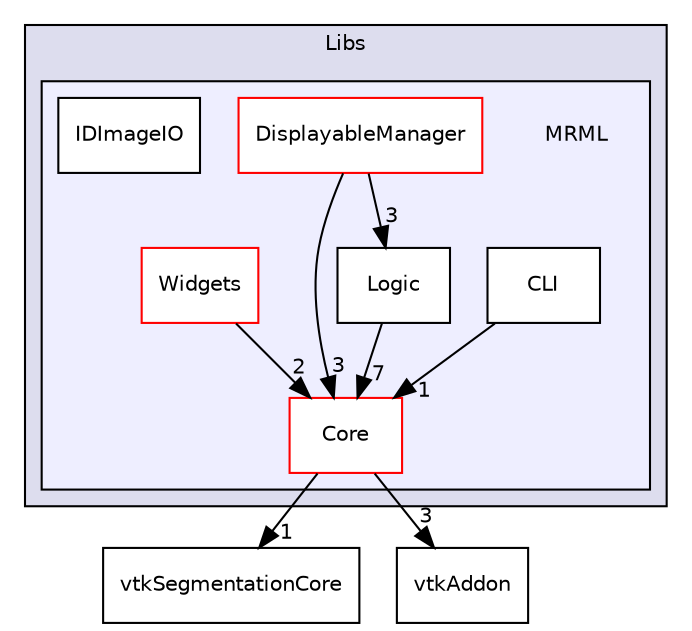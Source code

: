 digraph "Libs/MRML" {
  bgcolor=transparent;
  compound=true
  node [ fontsize="10", fontname="Helvetica"];
  edge [ labelfontsize="10", labelfontname="Helvetica"];
  subgraph clusterdir_6e6cb9563333489fde7459b1f95e59a5 {
    graph [ bgcolor="#ddddee", pencolor="black", label="Libs" fontname="Helvetica", fontsize="10", URL="dir_6e6cb9563333489fde7459b1f95e59a5.html"]
  subgraph clusterdir_bf88b8eb9079642a844821688c9bd6e7 {
    graph [ bgcolor="#eeeeff", pencolor="black", label="" URL="dir_bf88b8eb9079642a844821688c9bd6e7.html"];
    dir_bf88b8eb9079642a844821688c9bd6e7 [shape=plaintext label="MRML"];
    dir_786efe22734b93847dd887cad6b50e8d [shape=box label="CLI" color="black" fillcolor="white" style="filled" URL="dir_786efe22734b93847dd887cad6b50e8d.html"];
    dir_4aaa3159dc61d8dcfd3044c605667d3e [shape=box label="Core" color="red" fillcolor="white" style="filled" URL="dir_4aaa3159dc61d8dcfd3044c605667d3e.html"];
    dir_399ce510ec115d7054757a088079b19e [shape=box label="DisplayableManager" color="red" fillcolor="white" style="filled" URL="dir_399ce510ec115d7054757a088079b19e.html"];
    dir_f937ea12bc250d6dfe224f2216f9bffa [shape=box label="IDImageIO" color="black" fillcolor="white" style="filled" URL="dir_f937ea12bc250d6dfe224f2216f9bffa.html"];
    dir_2fe74bebaba38f05ce30e159f3341963 [shape=box label="Logic" color="black" fillcolor="white" style="filled" URL="dir_2fe74bebaba38f05ce30e159f3341963.html"];
    dir_6f3c21a1129c43183cd69e9ab1317689 [shape=box label="Widgets" color="red" fillcolor="white" style="filled" URL="dir_6f3c21a1129c43183cd69e9ab1317689.html"];
  }
  }
  dir_b13f4b7672840242e703bff5c70e0c1a [shape=box label="vtkSegmentationCore" URL="dir_b13f4b7672840242e703bff5c70e0c1a.html"];
  dir_bbdfb281d0193594577b968ae461c48a [shape=box label="vtkAddon" URL="dir_bbdfb281d0193594577b968ae461c48a.html"];
  dir_2fe74bebaba38f05ce30e159f3341963->dir_4aaa3159dc61d8dcfd3044c605667d3e [headlabel="7", labeldistance=1.5 headhref="dir_000023_000017.html"];
  dir_6f3c21a1129c43183cd69e9ab1317689->dir_4aaa3159dc61d8dcfd3044c605667d3e [headlabel="2", labeldistance=1.5 headhref="dir_000024_000017.html"];
  dir_786efe22734b93847dd887cad6b50e8d->dir_4aaa3159dc61d8dcfd3044c605667d3e [headlabel="1", labeldistance=1.5 headhref="dir_000016_000017.html"];
  dir_4aaa3159dc61d8dcfd3044c605667d3e->dir_b13f4b7672840242e703bff5c70e0c1a [headlabel="1", labeldistance=1.5 headhref="dir_000017_000034.html"];
  dir_4aaa3159dc61d8dcfd3044c605667d3e->dir_bbdfb281d0193594577b968ae461c48a [headlabel="3", labeldistance=1.5 headhref="dir_000017_000032.html"];
  dir_399ce510ec115d7054757a088079b19e->dir_2fe74bebaba38f05ce30e159f3341963 [headlabel="3", labeldistance=1.5 headhref="dir_000019_000023.html"];
  dir_399ce510ec115d7054757a088079b19e->dir_4aaa3159dc61d8dcfd3044c605667d3e [headlabel="3", labeldistance=1.5 headhref="dir_000019_000017.html"];
}
